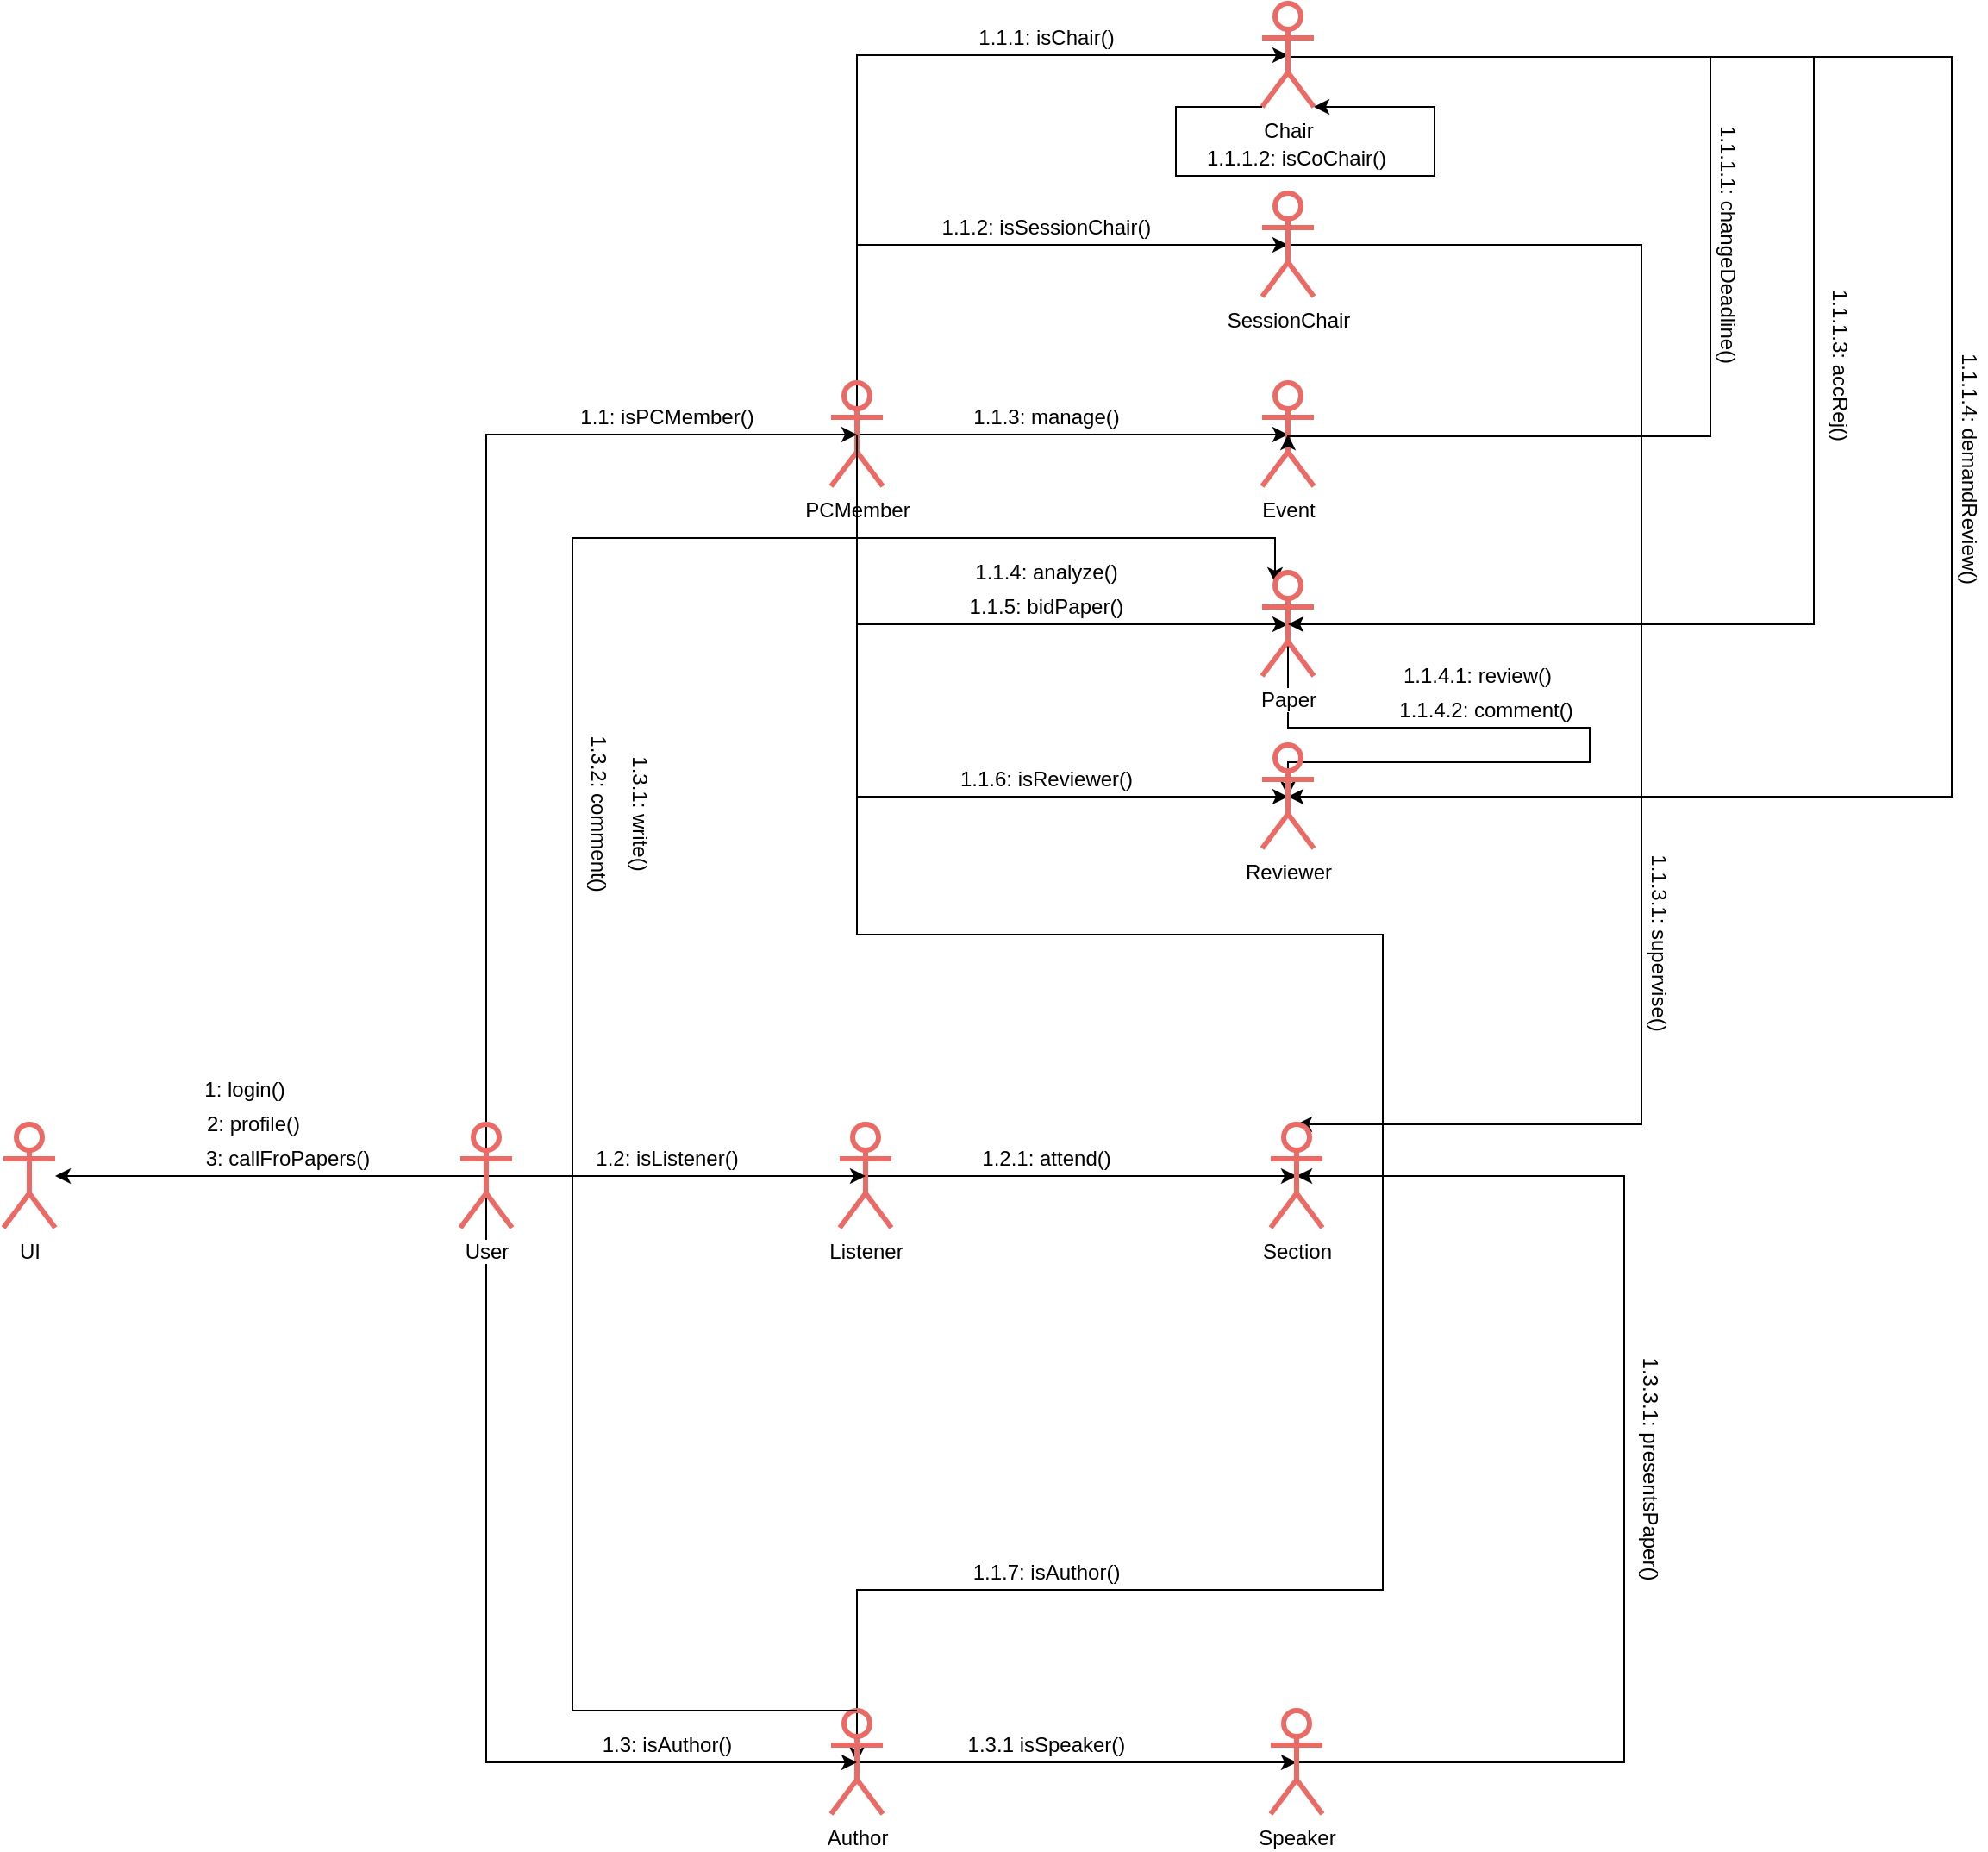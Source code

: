 <mxfile version="13.0.4" type="device"><diagram id="h1fdqxXuLM_jbX1mGudm" name="Page-1"><mxGraphModel dx="1157" dy="535" grid="1" gridSize="10" guides="1" tooltips="1" connect="1" arrows="1" fold="1" page="1" pageScale="1" pageWidth="1654" pageHeight="1169" math="0" shadow="0"><root><mxCell id="0"/><mxCell id="1" parent="0"/><mxCell id="eYeZquH6WYU_Rz7wGlUn-1" value="UI" style="shape=umlActor;verticalLabelPosition=bottom;labelBackgroundColor=#ffffff;verticalAlign=top;html=1;outlineConnect=0;strokeWidth=3;fillColor=none;strokeColor=#EA6B66;" vertex="1" parent="1"><mxGeometry x="40" y="690" width="30" height="60" as="geometry"/></mxCell><mxCell id="eYeZquH6WYU_Rz7wGlUn-45" style="edgeStyle=orthogonalEdgeStyle;rounded=0;orthogonalLoop=1;jettySize=auto;html=1;exitX=0.5;exitY=0.5;exitDx=0;exitDy=0;exitPerimeter=0;entryX=0.5;entryY=0.5;entryDx=0;entryDy=0;entryPerimeter=0;" edge="1" parent="1" source="eYeZquH6WYU_Rz7wGlUn-4" target="eYeZquH6WYU_Rz7wGlUn-29"><mxGeometry relative="1" as="geometry"><Array as="points"><mxPoint x="670" y="290"/><mxPoint x="670" y="290"/></Array></mxGeometry></mxCell><mxCell id="eYeZquH6WYU_Rz7wGlUn-46" style="edgeStyle=orthogonalEdgeStyle;rounded=0;orthogonalLoop=1;jettySize=auto;html=1;exitX=0.5;exitY=0.5;exitDx=0;exitDy=0;exitPerimeter=0;entryX=0.5;entryY=0.5;entryDx=0;entryDy=0;entryPerimeter=0;" edge="1" parent="1" source="eYeZquH6WYU_Rz7wGlUn-4" target="eYeZquH6WYU_Rz7wGlUn-30"><mxGeometry relative="1" as="geometry"><Array as="points"><mxPoint x="535" y="180"/></Array></mxGeometry></mxCell><mxCell id="eYeZquH6WYU_Rz7wGlUn-47" style="edgeStyle=orthogonalEdgeStyle;rounded=0;orthogonalLoop=1;jettySize=auto;html=1;exitX=0.5;exitY=0.5;exitDx=0;exitDy=0;exitPerimeter=0;entryX=0.5;entryY=0.5;entryDx=0;entryDy=0;entryPerimeter=0;" edge="1" parent="1" source="eYeZquH6WYU_Rz7wGlUn-4" target="eYeZquH6WYU_Rz7wGlUn-31"><mxGeometry relative="1" as="geometry"><Array as="points"><mxPoint x="535" y="70"/></Array></mxGeometry></mxCell><mxCell id="eYeZquH6WYU_Rz7wGlUn-48" style="edgeStyle=orthogonalEdgeStyle;rounded=0;orthogonalLoop=1;jettySize=auto;html=1;exitX=0.5;exitY=0.5;exitDx=0;exitDy=0;exitPerimeter=0;entryX=0.5;entryY=0.5;entryDx=0;entryDy=0;entryPerimeter=0;" edge="1" parent="1" source="eYeZquH6WYU_Rz7wGlUn-4" target="eYeZquH6WYU_Rz7wGlUn-28"><mxGeometry relative="1" as="geometry"><Array as="points"><mxPoint x="535" y="400"/></Array></mxGeometry></mxCell><mxCell id="eYeZquH6WYU_Rz7wGlUn-49" style="edgeStyle=orthogonalEdgeStyle;rounded=0;orthogonalLoop=1;jettySize=auto;html=1;exitX=0.5;exitY=0.5;exitDx=0;exitDy=0;exitPerimeter=0;entryX=0.5;entryY=0.5;entryDx=0;entryDy=0;entryPerimeter=0;" edge="1" parent="1" source="eYeZquH6WYU_Rz7wGlUn-4" target="eYeZquH6WYU_Rz7wGlUn-35"><mxGeometry relative="1" as="geometry"><Array as="points"><mxPoint x="535" y="500"/></Array></mxGeometry></mxCell><mxCell id="eYeZquH6WYU_Rz7wGlUn-4" value="PCMember" style="shape=umlActor;verticalLabelPosition=bottom;labelBackgroundColor=#ffffff;verticalAlign=top;html=1;outlineConnect=0;strokeWidth=3;fillColor=none;strokeColor=#EA6B66;" vertex="1" parent="1"><mxGeometry x="520" y="260" width="30" height="60" as="geometry"/></mxCell><mxCell id="eYeZquH6WYU_Rz7wGlUn-50" style="edgeStyle=orthogonalEdgeStyle;rounded=0;orthogonalLoop=1;jettySize=auto;html=1;exitX=0.5;exitY=0.5;exitDx=0;exitDy=0;exitPerimeter=0;entryX=0.5;entryY=0.5;entryDx=0;entryDy=0;entryPerimeter=0;" edge="1" parent="1" source="eYeZquH6WYU_Rz7wGlUn-7" target="eYeZquH6WYU_Rz7wGlUn-33"><mxGeometry relative="1" as="geometry"/></mxCell><mxCell id="eYeZquH6WYU_Rz7wGlUn-7" value="Listener" style="shape=umlActor;verticalLabelPosition=bottom;labelBackgroundColor=#ffffff;verticalAlign=top;html=1;outlineConnect=0;strokeWidth=3;fillColor=none;strokeColor=#EA6B66;" vertex="1" parent="1"><mxGeometry x="525" y="690" width="30" height="60" as="geometry"/></mxCell><mxCell id="eYeZquH6WYU_Rz7wGlUn-51" style="edgeStyle=orthogonalEdgeStyle;rounded=0;orthogonalLoop=1;jettySize=auto;html=1;exitX=0.5;exitY=0.5;exitDx=0;exitDy=0;exitPerimeter=0;entryX=0.5;entryY=0.5;entryDx=0;entryDy=0;entryPerimeter=0;" edge="1" parent="1" source="eYeZquH6WYU_Rz7wGlUn-8" target="eYeZquH6WYU_Rz7wGlUn-34"><mxGeometry relative="1" as="geometry"><mxPoint x="630" y="960" as="sourcePoint"/><Array as="points"/></mxGeometry></mxCell><mxCell id="eYeZquH6WYU_Rz7wGlUn-67" style="edgeStyle=orthogonalEdgeStyle;rounded=0;orthogonalLoop=1;jettySize=auto;html=1;exitX=0.5;exitY=0.5;exitDx=0;exitDy=0;exitPerimeter=0;entryX=0.5;entryY=0.5;entryDx=0;entryDy=0;entryPerimeter=0;startArrow=classic;startFill=1;endArrow=none;endFill=0;" edge="1" parent="1" source="eYeZquH6WYU_Rz7wGlUn-8" target="eYeZquH6WYU_Rz7wGlUn-4"><mxGeometry relative="1" as="geometry"><Array as="points"><mxPoint x="535" y="960"/><mxPoint x="840" y="960"/><mxPoint x="840" y="580"/><mxPoint x="535" y="580"/></Array></mxGeometry></mxCell><mxCell id="eYeZquH6WYU_Rz7wGlUn-8" value="Author&lt;br&gt;" style="shape=umlActor;verticalLabelPosition=bottom;labelBackgroundColor=#ffffff;verticalAlign=top;html=1;outlineConnect=0;strokeWidth=3;fillColor=none;strokeColor=#EA6B66;" vertex="1" parent="1"><mxGeometry x="520" y="1030" width="30" height="60" as="geometry"/></mxCell><mxCell id="eYeZquH6WYU_Rz7wGlUn-26" style="edgeStyle=orthogonalEdgeStyle;rounded=0;orthogonalLoop=1;jettySize=auto;html=1;exitX=0.5;exitY=0.5;exitDx=0;exitDy=0;exitPerimeter=0;entryX=0.5;entryY=0.5;entryDx=0;entryDy=0;entryPerimeter=0;" edge="1" parent="1" source="eYeZquH6WYU_Rz7wGlUn-11"><mxGeometry relative="1" as="geometry"><mxPoint x="70" y="720" as="targetPoint"/></mxGeometry></mxCell><mxCell id="eYeZquH6WYU_Rz7wGlUn-36" style="edgeStyle=orthogonalEdgeStyle;rounded=0;orthogonalLoop=1;jettySize=auto;html=1;exitX=0.5;exitY=0.5;exitDx=0;exitDy=0;exitPerimeter=0;entryX=0.5;entryY=0.5;entryDx=0;entryDy=0;entryPerimeter=0;" edge="1" parent="1" source="eYeZquH6WYU_Rz7wGlUn-11" target="eYeZquH6WYU_Rz7wGlUn-4"><mxGeometry relative="1" as="geometry"><Array as="points"><mxPoint x="320" y="290"/></Array></mxGeometry></mxCell><mxCell id="eYeZquH6WYU_Rz7wGlUn-37" style="edgeStyle=orthogonalEdgeStyle;rounded=0;orthogonalLoop=1;jettySize=auto;html=1;exitX=0.5;exitY=0.5;exitDx=0;exitDy=0;exitPerimeter=0;entryX=0.5;entryY=0.5;entryDx=0;entryDy=0;entryPerimeter=0;" edge="1" parent="1" source="eYeZquH6WYU_Rz7wGlUn-11" target="eYeZquH6WYU_Rz7wGlUn-7"><mxGeometry relative="1" as="geometry"/></mxCell><mxCell id="eYeZquH6WYU_Rz7wGlUn-38" style="edgeStyle=orthogonalEdgeStyle;rounded=0;orthogonalLoop=1;jettySize=auto;html=1;exitX=0.5;exitY=0.5;exitDx=0;exitDy=0;exitPerimeter=0;entryX=0.5;entryY=0.5;entryDx=0;entryDy=0;entryPerimeter=0;" edge="1" parent="1" source="eYeZquH6WYU_Rz7wGlUn-11" target="eYeZquH6WYU_Rz7wGlUn-8"><mxGeometry relative="1" as="geometry"><Array as="points"><mxPoint x="320" y="1060"/></Array></mxGeometry></mxCell><mxCell id="eYeZquH6WYU_Rz7wGlUn-11" value="User" style="shape=umlActor;verticalLabelPosition=bottom;labelBackgroundColor=#ffffff;verticalAlign=top;html=1;outlineConnect=0;strokeWidth=3;fillColor=none;strokeColor=#EA6B66;" vertex="1" parent="1"><mxGeometry x="305" y="690" width="30" height="60" as="geometry"/></mxCell><mxCell id="eYeZquH6WYU_Rz7wGlUn-14" value="1: login()" style="text;html=1;strokeColor=none;fillColor=none;align=center;verticalAlign=middle;whiteSpace=wrap;rounded=0;" vertex="1" parent="1"><mxGeometry x="145" y="660" width="70" height="20" as="geometry"/></mxCell><mxCell id="eYeZquH6WYU_Rz7wGlUn-15" value="2: profile()" style="text;html=1;strokeColor=none;fillColor=none;align=center;verticalAlign=middle;whiteSpace=wrap;rounded=0;" vertex="1" parent="1"><mxGeometry x="155" y="680" width="60" height="20" as="geometry"/></mxCell><mxCell id="eYeZquH6WYU_Rz7wGlUn-16" value="3: callFroPapers()" style="text;html=1;strokeColor=none;fillColor=none;align=center;verticalAlign=middle;whiteSpace=wrap;rounded=0;" vertex="1" parent="1"><mxGeometry x="155" y="700" width="100" height="20" as="geometry"/></mxCell><mxCell id="eYeZquH6WYU_Rz7wGlUn-19" value="&lt;br&gt;" style="text;html=1;align=center;verticalAlign=middle;resizable=0;points=[];autosize=1;" vertex="1" parent="1"><mxGeometry x="339" y="762" width="20" height="20" as="geometry"/></mxCell><mxCell id="eYeZquH6WYU_Rz7wGlUn-79" style="edgeStyle=orthogonalEdgeStyle;rounded=0;orthogonalLoop=1;jettySize=auto;html=1;exitX=0.5;exitY=0.5;exitDx=0;exitDy=0;exitPerimeter=0;entryX=0.5;entryY=0.5;entryDx=0;entryDy=0;entryPerimeter=0;startArrow=none;startFill=0;endArrow=classic;endFill=1;" edge="1" parent="1" source="eYeZquH6WYU_Rz7wGlUn-28" target="eYeZquH6WYU_Rz7wGlUn-35"><mxGeometry relative="1" as="geometry"><Array as="points"><mxPoint x="785" y="460"/><mxPoint x="960" y="460"/><mxPoint x="960" y="480"/><mxPoint x="785" y="480"/></Array></mxGeometry></mxCell><mxCell id="eYeZquH6WYU_Rz7wGlUn-82" style="edgeStyle=orthogonalEdgeStyle;rounded=0;orthogonalLoop=1;jettySize=auto;html=1;exitX=0.25;exitY=0.1;exitDx=0;exitDy=0;exitPerimeter=0;startArrow=classic;startFill=1;endArrow=none;endFill=0;entryX=0.5;entryY=0;entryDx=0;entryDy=0;entryPerimeter=0;" edge="1" parent="1" source="eYeZquH6WYU_Rz7wGlUn-28" target="eYeZquH6WYU_Rz7wGlUn-8"><mxGeometry relative="1" as="geometry"><Array as="points"><mxPoint x="778" y="350"/><mxPoint x="370" y="350"/><mxPoint x="370" y="1030"/></Array></mxGeometry></mxCell><mxCell id="eYeZquH6WYU_Rz7wGlUn-28" value="Paper" style="shape=umlActor;verticalLabelPosition=bottom;labelBackgroundColor=#ffffff;verticalAlign=top;html=1;outlineConnect=0;strokeWidth=3;fillColor=none;strokeColor=#EA6B66;" vertex="1" parent="1"><mxGeometry x="770" y="370" width="30" height="60" as="geometry"/></mxCell><mxCell id="eYeZquH6WYU_Rz7wGlUn-29" value="Event" style="shape=umlActor;verticalLabelPosition=bottom;labelBackgroundColor=#ffffff;verticalAlign=top;html=1;outlineConnect=0;strokeWidth=3;fillColor=none;strokeColor=#EA6B66;" vertex="1" parent="1"><mxGeometry x="770" y="260" width="30" height="60" as="geometry"/></mxCell><mxCell id="eYeZquH6WYU_Rz7wGlUn-90" style="edgeStyle=orthogonalEdgeStyle;rounded=0;orthogonalLoop=1;jettySize=auto;html=1;exitX=0.5;exitY=0.5;exitDx=0;exitDy=0;exitPerimeter=0;startArrow=none;startFill=0;endArrow=classic;endFill=1;entryX=0.5;entryY=0;entryDx=0;entryDy=0;entryPerimeter=0;" edge="1" parent="1" source="eYeZquH6WYU_Rz7wGlUn-30" target="eYeZquH6WYU_Rz7wGlUn-33"><mxGeometry relative="1" as="geometry"><mxPoint x="990" y="640" as="targetPoint"/><Array as="points"><mxPoint x="990" y="180"/><mxPoint x="990" y="690"/></Array></mxGeometry></mxCell><mxCell id="eYeZquH6WYU_Rz7wGlUn-30" value="SessionChair" style="shape=umlActor;verticalLabelPosition=bottom;labelBackgroundColor=#ffffff;verticalAlign=top;html=1;outlineConnect=0;strokeWidth=3;fillColor=none;strokeColor=#EA6B66;" vertex="1" parent="1"><mxGeometry x="770" y="150" width="30" height="60" as="geometry"/></mxCell><mxCell id="eYeZquH6WYU_Rz7wGlUn-69" style="edgeStyle=orthogonalEdgeStyle;rounded=0;orthogonalLoop=1;jettySize=auto;html=1;exitX=0.5;exitY=0.5;exitDx=0;exitDy=0;exitPerimeter=0;entryX=0.5;entryY=0.5;entryDx=0;entryDy=0;entryPerimeter=0;startArrow=none;startFill=0;endArrow=classic;endFill=1;" edge="1" parent="1" source="eYeZquH6WYU_Rz7wGlUn-31" target="eYeZquH6WYU_Rz7wGlUn-29"><mxGeometry relative="1" as="geometry"><Array as="points"><mxPoint x="1030" y="71"/><mxPoint x="1030" y="291"/><mxPoint x="785" y="291"/></Array></mxGeometry></mxCell><mxCell id="eYeZquH6WYU_Rz7wGlUn-71" style="edgeStyle=orthogonalEdgeStyle;rounded=0;orthogonalLoop=1;jettySize=auto;html=1;exitX=0.5;exitY=0.5;exitDx=0;exitDy=0;exitPerimeter=0;entryX=0.5;entryY=0.5;entryDx=0;entryDy=0;entryPerimeter=0;startArrow=none;startFill=0;endArrow=classic;endFill=1;" edge="1" parent="1" source="eYeZquH6WYU_Rz7wGlUn-31" target="eYeZquH6WYU_Rz7wGlUn-28"><mxGeometry relative="1" as="geometry"><Array as="points"><mxPoint x="1090" y="71"/><mxPoint x="1090" y="400"/></Array></mxGeometry></mxCell><mxCell id="eYeZquH6WYU_Rz7wGlUn-73" style="edgeStyle=orthogonalEdgeStyle;rounded=0;orthogonalLoop=1;jettySize=auto;html=1;exitX=0.5;exitY=0.5;exitDx=0;exitDy=0;exitPerimeter=0;entryX=0.5;entryY=0.5;entryDx=0;entryDy=0;entryPerimeter=0;startArrow=none;startFill=0;endArrow=classic;endFill=1;" edge="1" parent="1" source="eYeZquH6WYU_Rz7wGlUn-31" target="eYeZquH6WYU_Rz7wGlUn-35"><mxGeometry relative="1" as="geometry"><Array as="points"><mxPoint x="1170" y="71"/><mxPoint x="1170" y="500"/></Array></mxGeometry></mxCell><mxCell id="eYeZquH6WYU_Rz7wGlUn-31" value="Chair" style="shape=umlActor;verticalLabelPosition=bottom;labelBackgroundColor=#ffffff;verticalAlign=top;html=1;outlineConnect=0;strokeWidth=3;fillColor=none;strokeColor=#EA6B66;" vertex="1" parent="1"><mxGeometry x="770" y="40" width="30" height="60" as="geometry"/></mxCell><mxCell id="eYeZquH6WYU_Rz7wGlUn-85" style="edgeStyle=orthogonalEdgeStyle;rounded=0;orthogonalLoop=1;jettySize=auto;html=1;exitX=0.5;exitY=0.5;exitDx=0;exitDy=0;exitPerimeter=0;entryX=0.5;entryY=0.5;entryDx=0;entryDy=0;entryPerimeter=0;startArrow=classic;startFill=1;endArrow=none;endFill=0;" edge="1" parent="1" source="eYeZquH6WYU_Rz7wGlUn-33" target="eYeZquH6WYU_Rz7wGlUn-34"><mxGeometry relative="1" as="geometry"><Array as="points"><mxPoint x="980" y="720"/><mxPoint x="980" y="1060"/></Array></mxGeometry></mxCell><mxCell id="eYeZquH6WYU_Rz7wGlUn-33" value="Section" style="shape=umlActor;verticalLabelPosition=bottom;labelBackgroundColor=#ffffff;verticalAlign=top;html=1;outlineConnect=0;strokeWidth=3;fillColor=none;strokeColor=#EA6B66;" vertex="1" parent="1"><mxGeometry x="775" y="690" width="30" height="60" as="geometry"/></mxCell><mxCell id="eYeZquH6WYU_Rz7wGlUn-34" value="Speaker" style="shape=umlActor;verticalLabelPosition=bottom;labelBackgroundColor=#ffffff;verticalAlign=top;html=1;outlineConnect=0;strokeWidth=3;fillColor=none;strokeColor=#EA6B66;" vertex="1" parent="1"><mxGeometry x="775" y="1030" width="30" height="60" as="geometry"/></mxCell><mxCell id="eYeZquH6WYU_Rz7wGlUn-35" value="Reviewer" style="shape=umlActor;verticalLabelPosition=bottom;labelBackgroundColor=#ffffff;verticalAlign=top;html=1;outlineConnect=0;strokeWidth=3;fillColor=none;strokeColor=#EA6B66;" vertex="1" parent="1"><mxGeometry x="770" y="470" width="30" height="60" as="geometry"/></mxCell><mxCell id="eYeZquH6WYU_Rz7wGlUn-39" value="1.1: isPCMember()" style="text;html=1;strokeColor=none;fillColor=none;align=center;verticalAlign=middle;whiteSpace=wrap;rounded=0;" vertex="1" parent="1"><mxGeometry x="360" y="270" width="130" height="20" as="geometry"/></mxCell><mxCell id="eYeZquH6WYU_Rz7wGlUn-40" value="1.2: isListener()" style="text;html=1;strokeColor=none;fillColor=none;align=center;verticalAlign=middle;whiteSpace=wrap;rounded=0;" vertex="1" parent="1"><mxGeometry x="375" y="700" width="100" height="20" as="geometry"/></mxCell><mxCell id="eYeZquH6WYU_Rz7wGlUn-41" value="1.3: isAuthor()" style="text;html=1;strokeColor=none;fillColor=none;align=center;verticalAlign=middle;whiteSpace=wrap;rounded=0;" vertex="1" parent="1"><mxGeometry x="380" y="1040" width="90" height="20" as="geometry"/></mxCell><mxCell id="eYeZquH6WYU_Rz7wGlUn-52" value="1.1.1: isChair()" style="text;html=1;strokeColor=none;fillColor=none;align=center;verticalAlign=middle;whiteSpace=wrap;rounded=0;" vertex="1" parent="1"><mxGeometry x="590" y="50" width="110" height="20" as="geometry"/></mxCell><mxCell id="eYeZquH6WYU_Rz7wGlUn-53" value="1.1.2: isSessionChair()" style="text;html=1;strokeColor=none;fillColor=none;align=center;verticalAlign=middle;whiteSpace=wrap;rounded=0;" vertex="1" parent="1"><mxGeometry x="570" y="160" width="150" height="20" as="geometry"/></mxCell><mxCell id="eYeZquH6WYU_Rz7wGlUn-54" value="1.1.3: manage()" style="text;html=1;strokeColor=none;fillColor=none;align=center;verticalAlign=middle;whiteSpace=wrap;rounded=0;" vertex="1" parent="1"><mxGeometry x="590" y="270" width="110" height="20" as="geometry"/></mxCell><mxCell id="eYeZquH6WYU_Rz7wGlUn-55" value="1.1.4: analyze()" style="text;html=1;strokeColor=none;fillColor=none;align=center;verticalAlign=middle;whiteSpace=wrap;rounded=0;" vertex="1" parent="1"><mxGeometry x="590" y="360" width="110" height="20" as="geometry"/></mxCell><mxCell id="eYeZquH6WYU_Rz7wGlUn-56" value="1.1.6: isReviewer()" style="text;html=1;strokeColor=none;fillColor=none;align=center;verticalAlign=middle;whiteSpace=wrap;rounded=0;" vertex="1" parent="1"><mxGeometry x="580" y="480" width="130" height="20" as="geometry"/></mxCell><mxCell id="eYeZquH6WYU_Rz7wGlUn-57" value="1.2.1: attend()" style="text;html=1;strokeColor=none;fillColor=none;align=center;verticalAlign=middle;whiteSpace=wrap;rounded=0;" vertex="1" parent="1"><mxGeometry x="600" y="700" width="90" height="20" as="geometry"/></mxCell><mxCell id="eYeZquH6WYU_Rz7wGlUn-61" value="1.3.1 isSpeaker()" style="text;html=1;strokeColor=none;fillColor=none;align=center;verticalAlign=middle;whiteSpace=wrap;rounded=0;" vertex="1" parent="1"><mxGeometry x="580" y="1040" width="130" height="20" as="geometry"/></mxCell><mxCell id="eYeZquH6WYU_Rz7wGlUn-62" value="1.1.5: bidPaper()" style="text;html=1;strokeColor=none;fillColor=none;align=center;verticalAlign=middle;whiteSpace=wrap;rounded=0;" vertex="1" parent="1"><mxGeometry x="585" y="380" width="120" height="20" as="geometry"/></mxCell><mxCell id="eYeZquH6WYU_Rz7wGlUn-68" value="1.1.7: isAuthor()" style="text;html=1;strokeColor=none;fillColor=none;align=center;verticalAlign=middle;whiteSpace=wrap;rounded=0;" vertex="1" parent="1"><mxGeometry x="595" y="940" width="100" height="20" as="geometry"/></mxCell><mxCell id="eYeZquH6WYU_Rz7wGlUn-70" value="1.1.1.1:&amp;nbsp;changeDeadline()" style="text;html=1;strokeColor=none;fillColor=none;align=center;verticalAlign=middle;whiteSpace=wrap;rounded=0;rotation=90;" vertex="1" parent="1"><mxGeometry x="1020" y="170" width="40" height="20" as="geometry"/></mxCell><mxCell id="eYeZquH6WYU_Rz7wGlUn-72" value="1.1.1.3: accRej()" style="text;html=1;strokeColor=none;fillColor=none;align=center;verticalAlign=middle;whiteSpace=wrap;rounded=0;rotation=90;" vertex="1" parent="1"><mxGeometry x="1020" y="240" width="170" height="20" as="geometry"/></mxCell><mxCell id="eYeZquH6WYU_Rz7wGlUn-74" value="1.1.1.4: demandReview()" style="text;html=1;strokeColor=none;fillColor=none;align=center;verticalAlign=middle;whiteSpace=wrap;rounded=0;rotation=90;" vertex="1" parent="1"><mxGeometry x="1100" y="300" width="160" height="20" as="geometry"/></mxCell><mxCell id="eYeZquH6WYU_Rz7wGlUn-76" style="edgeStyle=orthogonalEdgeStyle;rounded=0;orthogonalLoop=1;jettySize=auto;html=1;exitX=0;exitY=1;exitDx=0;exitDy=0;exitPerimeter=0;entryX=1;entryY=1;entryDx=0;entryDy=0;entryPerimeter=0;startArrow=none;startFill=0;endArrow=classic;endFill=1;" edge="1" parent="1" source="eYeZquH6WYU_Rz7wGlUn-31" target="eYeZquH6WYU_Rz7wGlUn-31"><mxGeometry relative="1" as="geometry"><Array as="points"><mxPoint x="720" y="100"/><mxPoint x="720" y="140"/><mxPoint x="870" y="140"/><mxPoint x="870" y="100"/></Array></mxGeometry></mxCell><mxCell id="eYeZquH6WYU_Rz7wGlUn-77" value="1.1.1.2: isCoChair()" style="text;html=1;strokeColor=none;fillColor=none;align=center;verticalAlign=middle;whiteSpace=wrap;rounded=0;" vertex="1" parent="1"><mxGeometry x="730" y="120" width="120" height="20" as="geometry"/></mxCell><mxCell id="eYeZquH6WYU_Rz7wGlUn-80" value="1.1.4.1: review()" style="text;html=1;strokeColor=none;fillColor=none;align=center;verticalAlign=middle;whiteSpace=wrap;rounded=0;" vertex="1" parent="1"><mxGeometry x="840" y="420" width="110" height="20" as="geometry"/></mxCell><mxCell id="eYeZquH6WYU_Rz7wGlUn-81" value="1.1.4.2: comment()" style="text;html=1;strokeColor=none;fillColor=none;align=center;verticalAlign=middle;whiteSpace=wrap;rounded=0;" vertex="1" parent="1"><mxGeometry x="840" y="440" width="120" height="20" as="geometry"/></mxCell><mxCell id="eYeZquH6WYU_Rz7wGlUn-83" value="1.3.1: write()" style="text;html=1;strokeColor=none;fillColor=none;align=center;verticalAlign=middle;whiteSpace=wrap;rounded=0;rotation=90;" vertex="1" parent="1"><mxGeometry x="359" y="500" width="100" height="20" as="geometry"/></mxCell><mxCell id="eYeZquH6WYU_Rz7wGlUn-84" value="1.3.2: comment()" style="text;html=1;strokeColor=none;fillColor=none;align=center;verticalAlign=middle;whiteSpace=wrap;rounded=0;rotation=90;" vertex="1" parent="1"><mxGeometry x="320" y="500" width="130" height="20" as="geometry"/></mxCell><mxCell id="eYeZquH6WYU_Rz7wGlUn-86" value="1.3.3.1: presentsPaper()" style="text;html=1;strokeColor=none;fillColor=none;align=center;verticalAlign=middle;whiteSpace=wrap;rounded=0;rotation=90;" vertex="1" parent="1"><mxGeometry x="910" y="880" width="170" height="20" as="geometry"/></mxCell><mxCell id="eYeZquH6WYU_Rz7wGlUn-91" value="1.1.3.1: supervise()" style="text;html=1;strokeColor=none;fillColor=none;align=center;verticalAlign=middle;whiteSpace=wrap;rounded=0;rotation=90;" vertex="1" parent="1"><mxGeometry x="920" y="575" width="160" height="20" as="geometry"/></mxCell></root></mxGraphModel></diagram></mxfile>
